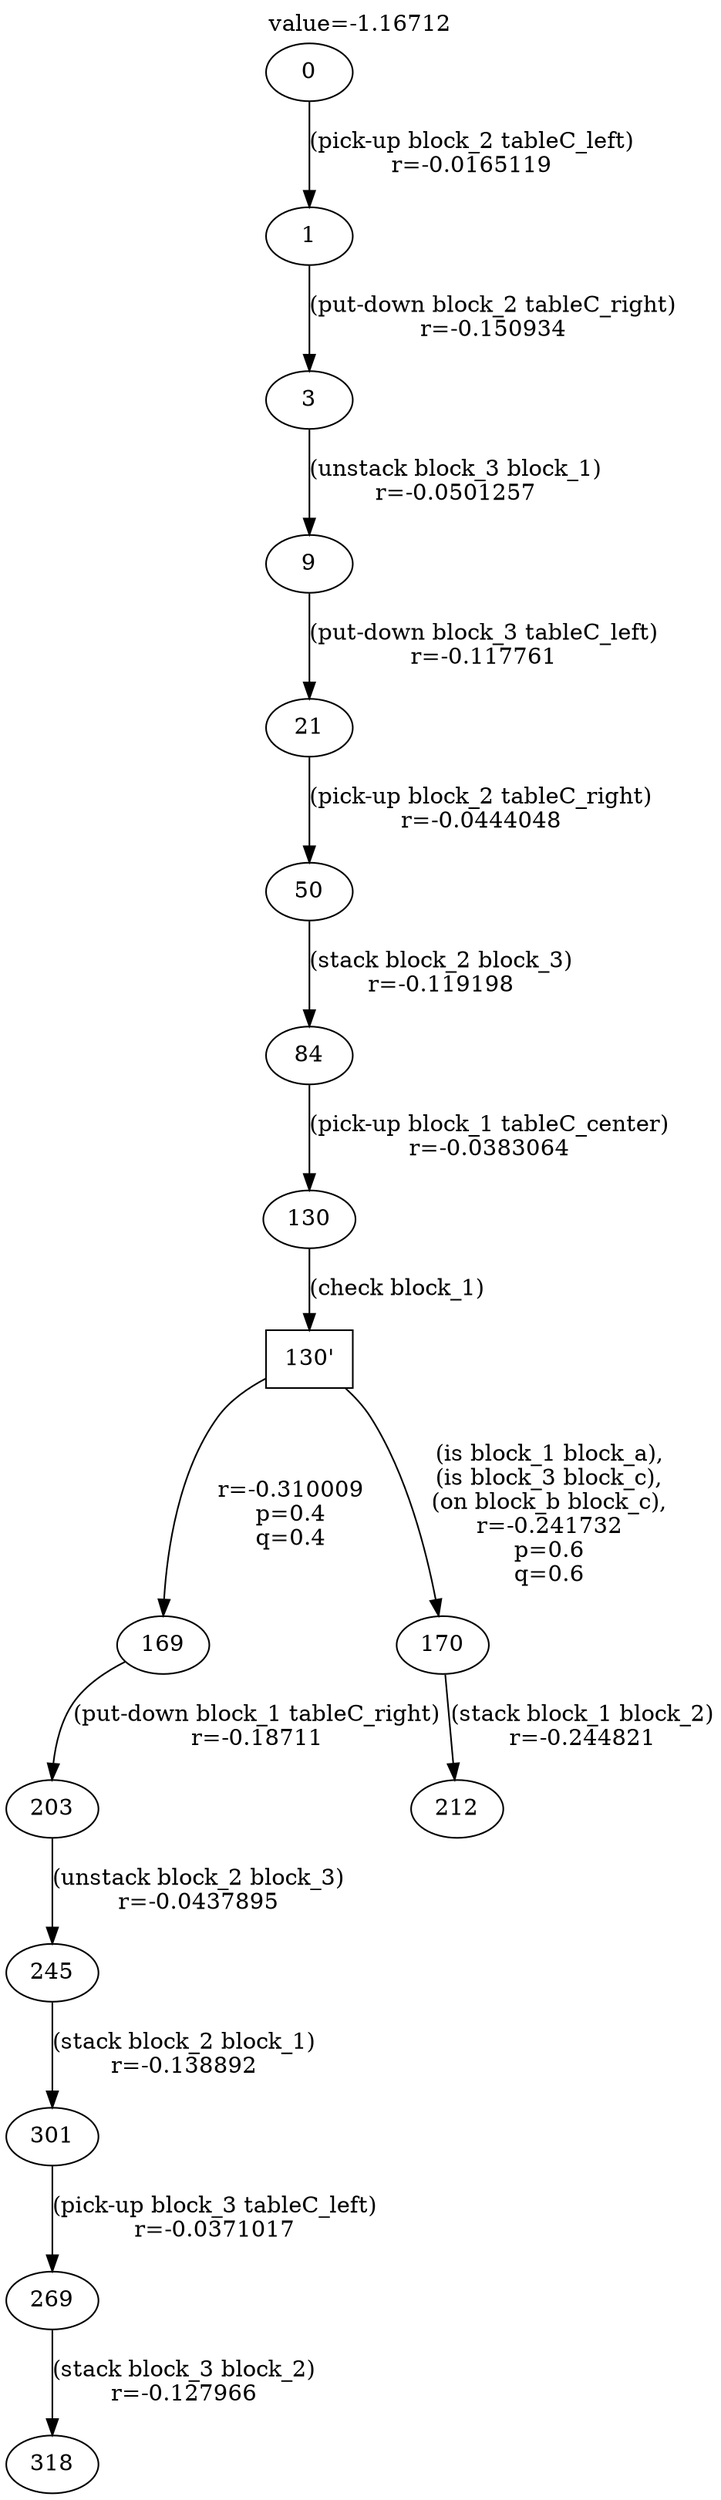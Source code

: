 digraph g{
label="value=-1.16712"
labelloc=top
0->1 [ label="(pick-up block_2 tableC_left)
r=-0.0165119" ];
1->3 [ label="(put-down block_2 tableC_right)
r=-0.150934" ];
3->9 [ label="(unstack block_3 block_1)
r=-0.0501257" ];
9->21 [ label="(put-down block_3 tableC_left)
r=-0.117761" ];
21->50 [ label="(pick-up block_2 tableC_right)
r=-0.0444048" ];
50->84 [ label="(stack block_2 block_3)
r=-0.119198" ];
84->130 [ label="(pick-up block_1 tableC_center)
r=-0.0383064" ];
"130'" [ shape=box ] ;
130->"130'" [ label="(check block_1)" ];
"130'"->169 [ label="
r=-0.310009
p=0.4
q=0.4" ];
169->203 [ label="(put-down block_1 tableC_right)
r=-0.18711" ];
203->245 [ label="(unstack block_2 block_3)
r=-0.0437895" ];
245->301 [ label="(stack block_2 block_1)
r=-0.138892" ];
301->269 [ label="(pick-up block_3 tableC_left)
r=-0.0371017" ];
269->318 [ label="(stack block_3 block_2)
r=-0.127966" ];
"130'"->170 [ label="
(is block_1 block_a),
(is block_3 block_c),
(on block_b block_c),
r=-0.241732
p=0.6
q=0.6" ];
170->212 [ label="(stack block_1 block_2)
r=-0.244821" ];
}
